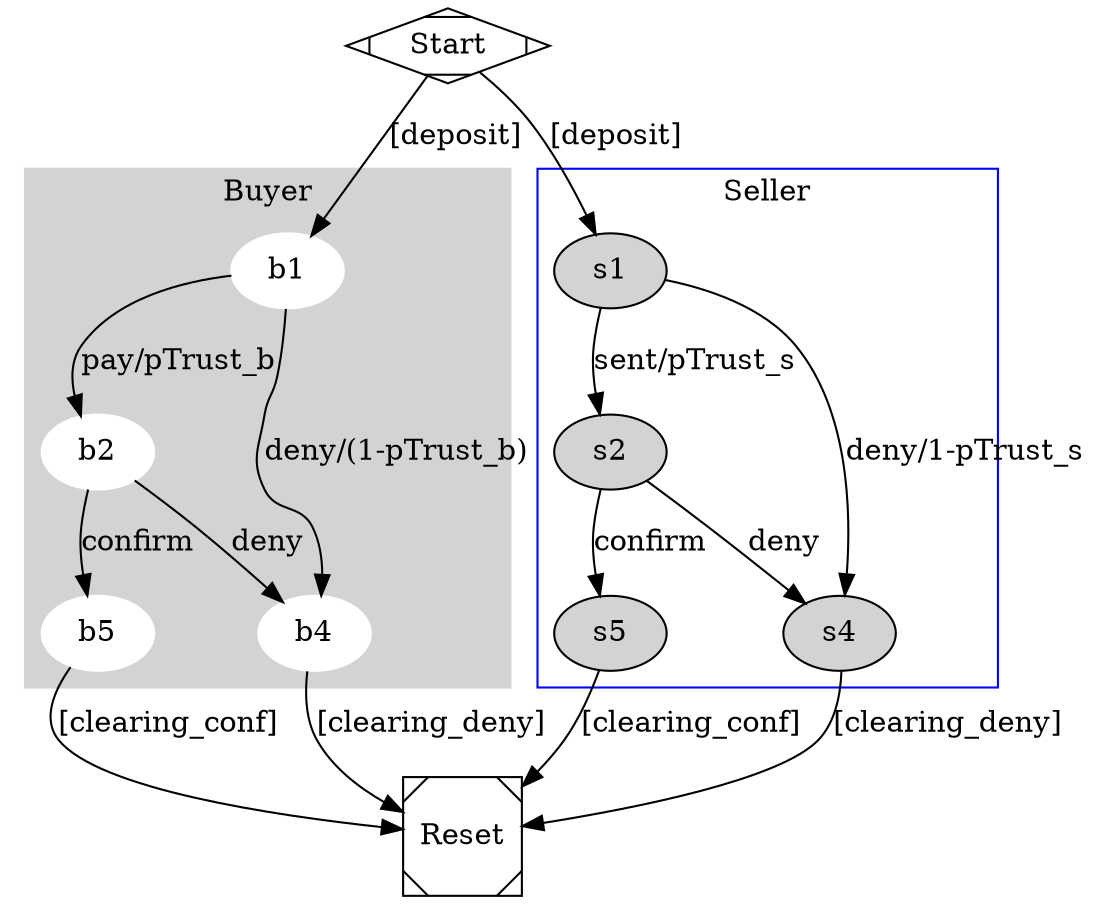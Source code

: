 
        
    digraph G {

        subgraph cluster_0 {
            style=filled;
            color=lightgrey;
            node [style=filled,color=white];

            // b1 -> b1  [ label = "[ship]" ];
            b1 -> b2 [label = "pay/pTrust_b" ];
            // b2 -> b2 [label = "[ship]" ];
            // b1-> b1 [label = "[ship]" ];
            b1 -> b4 [label="deny/(1-pTrust_b)"];
            b2->b4[label="deny"];
            b2->b5 [label="confirm"];
             
         

            label = "Buyer";
        }

        subgraph cluster_1 {
            node [style=filled];

            // s1 -> s1  [ label = "[pay]" ];
            s1 -> s2 [label = "sent/pTrust_s" ];
            // s2 -> s2 [label = "[pay]" ];
            // s1 -> s1 [label = "[pay]" ];
             s1 -> s4 [label="deny/1-pTrust_s"];
            s2->s4[label="deny"];
            s2->s5 [label="confirm"];
            
            

            label = "Seller";
            color=blue
        }

        Start -> s1 [ label = "[deposit]" ];
        Start -> b1 [ label = "[deposit]" ];
        
        b5 -> Reset [label = "[clearing_conf]  " ];
        b4 -> Reset [label = "[clearing_deny]  " ];
        s4 -> Reset [label = "[clearing_deny] " ];
        s5 -> Reset [label = "[clearing_conf] " ];
        
        Start [shape=Mdiamond];
        Reset [shape=Msquare];
        }